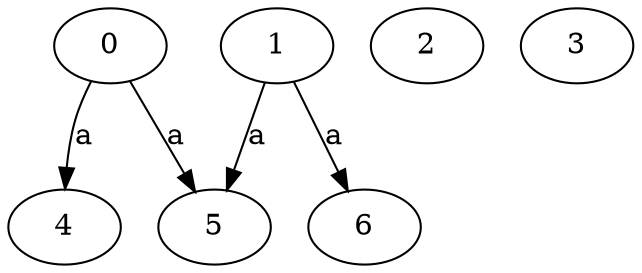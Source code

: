 strict digraph  {
0;
2;
3;
4;
5;
6;
1;
0 -> 4  [label=a];
0 -> 5  [label=a];
1 -> 5  [label=a];
1 -> 6  [label=a];
}
